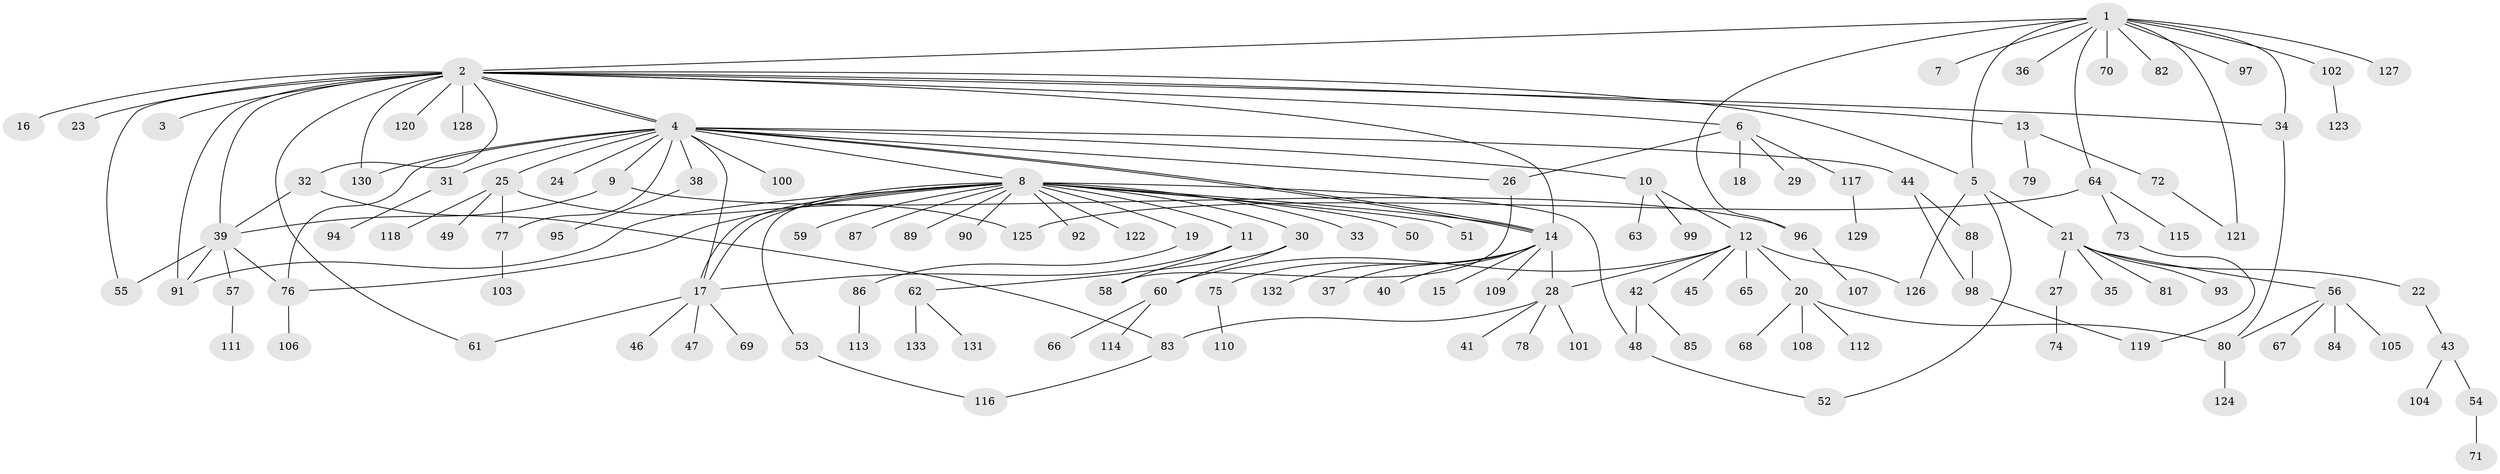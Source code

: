 // Generated by graph-tools (version 1.1) at 2025/25/03/09/25 03:25:58]
// undirected, 133 vertices, 167 edges
graph export_dot {
graph [start="1"]
  node [color=gray90,style=filled];
  1;
  2;
  3;
  4;
  5;
  6;
  7;
  8;
  9;
  10;
  11;
  12;
  13;
  14;
  15;
  16;
  17;
  18;
  19;
  20;
  21;
  22;
  23;
  24;
  25;
  26;
  27;
  28;
  29;
  30;
  31;
  32;
  33;
  34;
  35;
  36;
  37;
  38;
  39;
  40;
  41;
  42;
  43;
  44;
  45;
  46;
  47;
  48;
  49;
  50;
  51;
  52;
  53;
  54;
  55;
  56;
  57;
  58;
  59;
  60;
  61;
  62;
  63;
  64;
  65;
  66;
  67;
  68;
  69;
  70;
  71;
  72;
  73;
  74;
  75;
  76;
  77;
  78;
  79;
  80;
  81;
  82;
  83;
  84;
  85;
  86;
  87;
  88;
  89;
  90;
  91;
  92;
  93;
  94;
  95;
  96;
  97;
  98;
  99;
  100;
  101;
  102;
  103;
  104;
  105;
  106;
  107;
  108;
  109;
  110;
  111;
  112;
  113;
  114;
  115;
  116;
  117;
  118;
  119;
  120;
  121;
  122;
  123;
  124;
  125;
  126;
  127;
  128;
  129;
  130;
  131;
  132;
  133;
  1 -- 2;
  1 -- 5;
  1 -- 7;
  1 -- 34;
  1 -- 36;
  1 -- 64;
  1 -- 70;
  1 -- 82;
  1 -- 96;
  1 -- 97;
  1 -- 102;
  1 -- 121;
  1 -- 127;
  2 -- 3;
  2 -- 4;
  2 -- 4;
  2 -- 5;
  2 -- 6;
  2 -- 13;
  2 -- 14;
  2 -- 16;
  2 -- 23;
  2 -- 32;
  2 -- 34;
  2 -- 39;
  2 -- 55;
  2 -- 61;
  2 -- 91;
  2 -- 120;
  2 -- 128;
  2 -- 130;
  4 -- 8;
  4 -- 9;
  4 -- 10;
  4 -- 14;
  4 -- 14;
  4 -- 17;
  4 -- 24;
  4 -- 25;
  4 -- 26;
  4 -- 31;
  4 -- 38;
  4 -- 44;
  4 -- 76;
  4 -- 77;
  4 -- 100;
  4 -- 130;
  5 -- 21;
  5 -- 52;
  5 -- 126;
  6 -- 18;
  6 -- 26;
  6 -- 29;
  6 -- 117;
  8 -- 11;
  8 -- 14;
  8 -- 17;
  8 -- 17;
  8 -- 19;
  8 -- 30;
  8 -- 33;
  8 -- 48;
  8 -- 50;
  8 -- 51;
  8 -- 53;
  8 -- 59;
  8 -- 76;
  8 -- 87;
  8 -- 89;
  8 -- 90;
  8 -- 91;
  8 -- 92;
  8 -- 122;
  9 -- 39;
  9 -- 96;
  10 -- 12;
  10 -- 63;
  10 -- 99;
  11 -- 17;
  11 -- 58;
  12 -- 20;
  12 -- 28;
  12 -- 42;
  12 -- 45;
  12 -- 60;
  12 -- 65;
  12 -- 126;
  13 -- 72;
  13 -- 79;
  14 -- 15;
  14 -- 28;
  14 -- 37;
  14 -- 40;
  14 -- 75;
  14 -- 109;
  14 -- 132;
  17 -- 46;
  17 -- 47;
  17 -- 61;
  17 -- 69;
  19 -- 86;
  20 -- 68;
  20 -- 80;
  20 -- 108;
  20 -- 112;
  21 -- 22;
  21 -- 27;
  21 -- 35;
  21 -- 56;
  21 -- 81;
  21 -- 93;
  22 -- 43;
  25 -- 49;
  25 -- 77;
  25 -- 118;
  25 -- 125;
  26 -- 58;
  27 -- 74;
  28 -- 41;
  28 -- 78;
  28 -- 83;
  28 -- 101;
  30 -- 60;
  30 -- 62;
  31 -- 94;
  32 -- 39;
  32 -- 83;
  34 -- 80;
  38 -- 95;
  39 -- 55;
  39 -- 57;
  39 -- 76;
  39 -- 91;
  42 -- 48;
  42 -- 85;
  43 -- 54;
  43 -- 104;
  44 -- 88;
  44 -- 98;
  48 -- 52;
  53 -- 116;
  54 -- 71;
  56 -- 67;
  56 -- 80;
  56 -- 84;
  56 -- 105;
  57 -- 111;
  60 -- 66;
  60 -- 114;
  62 -- 131;
  62 -- 133;
  64 -- 73;
  64 -- 115;
  64 -- 125;
  72 -- 121;
  73 -- 119;
  75 -- 110;
  76 -- 106;
  77 -- 103;
  80 -- 124;
  83 -- 116;
  86 -- 113;
  88 -- 98;
  96 -- 107;
  98 -- 119;
  102 -- 123;
  117 -- 129;
}
